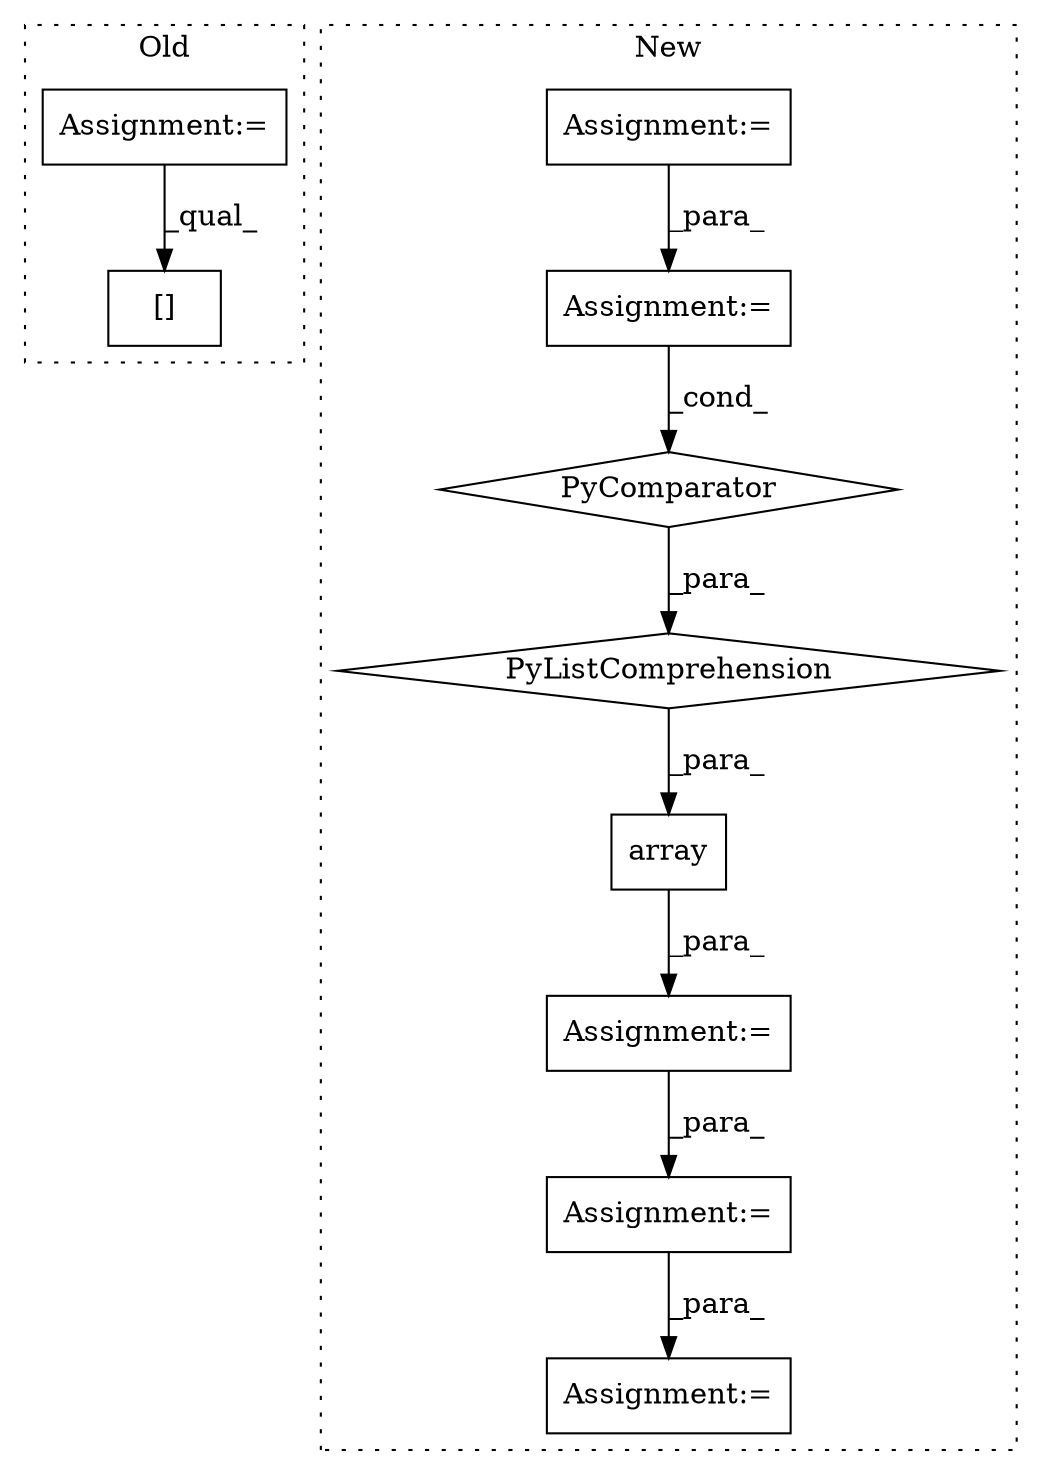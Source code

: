 digraph G {
subgraph cluster0 {
1 [label="[]" a="2" s="3910,3943" l="10,1" shape="box"];
10 [label="Assignment:=" a="7" s="3720" l="1" shape="box"];
label = "Old";
style="dotted";
}
subgraph cluster1 {
2 [label="array" a="32" s="4557,4701" l="17,-5" shape="box"];
3 [label="Assignment:=" a="7" s="4550" l="1" shape="box"];
4 [label="Assignment:=" a="7" s="4153" l="12" shape="box"];
5 [label="Assignment:=" a="7" s="4790" l="1" shape="box"];
6 [label="Assignment:=" a="7" s="4709" l="1" shape="box"];
7 [label="PyListComprehension" a="109" s="4574" l="127" shape="diamond"];
8 [label="PyComparator" a="113" s="4668" l="25" shape="diamond"];
9 [label="Assignment:=" a="7" s="4381" l="24" shape="box"];
label = "New";
style="dotted";
}
2 -> 3 [label="_para_"];
3 -> 6 [label="_para_"];
4 -> 9 [label="_para_"];
6 -> 5 [label="_para_"];
7 -> 2 [label="_para_"];
8 -> 7 [label="_para_"];
9 -> 8 [label="_cond_"];
10 -> 1 [label="_qual_"];
}